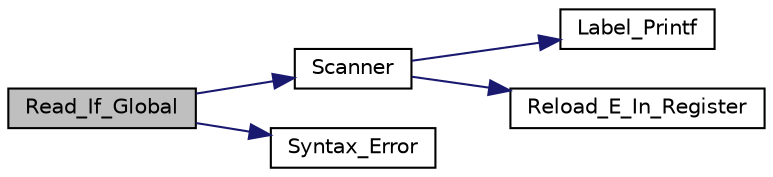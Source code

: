 digraph "Read_If_Global"
{
  edge [fontname="Helvetica",fontsize="10",labelfontname="Helvetica",labelfontsize="10"];
  node [fontname="Helvetica",fontsize="10",shape=record];
  rankdir="LR";
  Node1 [label="Read_If_Global",height=0.2,width=0.4,color="black", fillcolor="grey75", style="filled", fontcolor="black"];
  Node1 -> Node2 [color="midnightblue",fontsize="10",style="solid"];
  Node2 [label="Scanner",height=0.2,width=0.4,color="black", fillcolor="white", style="filled",URL="$ma__parser_8c.html#ab7c2794ba668d94c59a045d90a086622"];
  Node2 -> Node3 [color="midnightblue",fontsize="10",style="solid"];
  Node3 [label="Label_Printf",height=0.2,width=0.4,color="black", fillcolor="white", style="filled",URL="$ma2asm_8c.html#a55647b9192e0e0e7eb3e53f712402558"];
  Node2 -> Node4 [color="midnightblue",fontsize="10",style="solid"];
  Node4 [label="Reload_E_In_Register",height=0.2,width=0.4,color="black", fillcolor="white", style="filled",URL="$alpha__any_8c.html#a53bd6fca87a2fd6ae394bd63c5689edf"];
  Node1 -> Node5 [color="midnightblue",fontsize="10",style="solid"];
  Node5 [label="Syntax_Error",height=0.2,width=0.4,color="black", fillcolor="white", style="filled",URL="$ma__parser_8c.html#a00f9ed3bd2f87261ec6e2f0fa667dfce"];
}
